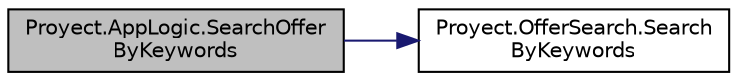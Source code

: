 digraph "Proyect.AppLogic.SearchOfferByKeywords"
{
 // INTERACTIVE_SVG=YES
 // LATEX_PDF_SIZE
  edge [fontname="Helvetica",fontsize="10",labelfontname="Helvetica",labelfontsize="10"];
  node [fontname="Helvetica",fontsize="10",shape=record];
  rankdir="LR";
  Node1 [label="Proyect.AppLogic.SearchOffer\lByKeywords",height=0.2,width=0.4,color="black", fillcolor="grey75", style="filled", fontcolor="black",tooltip="Metodo que se encarga de buscar las ofertas por palabra clave. Le delega la responsabilidada a OfferS..."];
  Node1 -> Node2 [color="midnightblue",fontsize="10",style="solid",fontname="Helvetica"];
  Node2 [label="Proyect.OfferSearch.Search\lByKeywords",height=0.2,width=0.4,color="black", fillcolor="white", style="filled",URL="$classProyect_1_1OfferSearch.html#a6d04dadf960454609cb9a0516b61e983",tooltip="Busca las ofertas con la palabra clave que se le pasa."];
}
